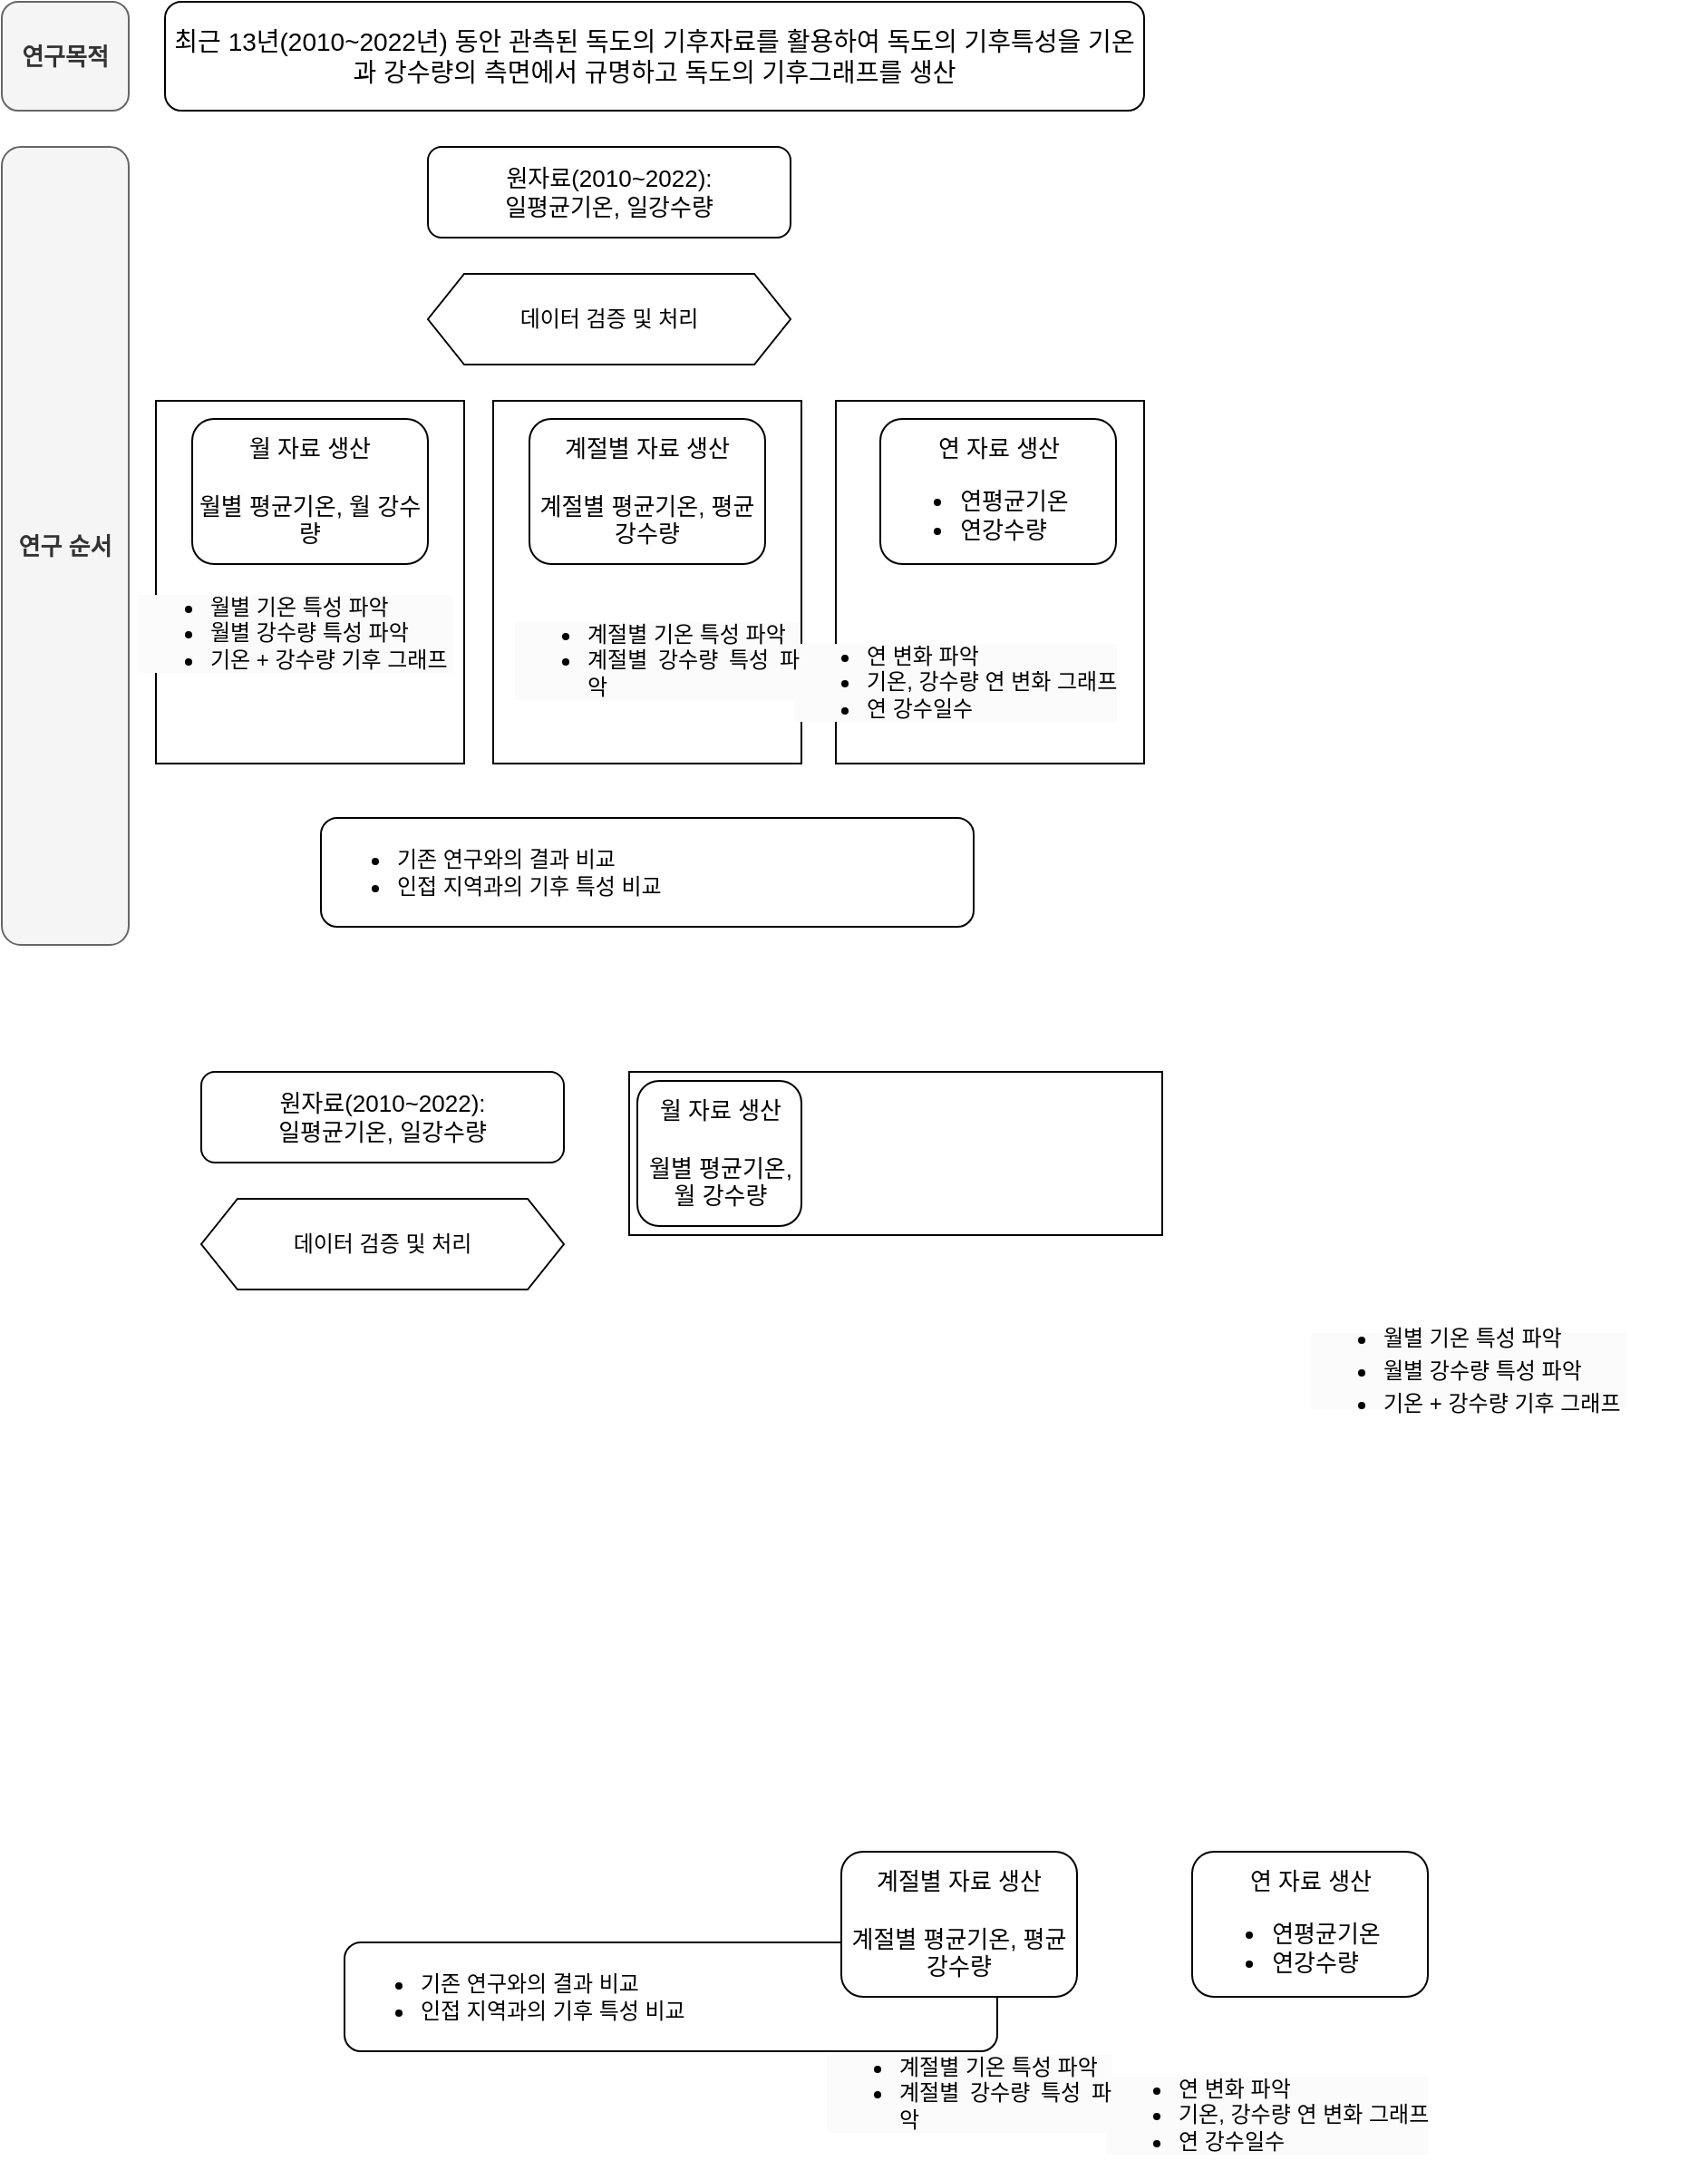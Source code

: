 <mxfile version="21.7.4" type="github">
  <diagram name="페이지-1" id="U3VvQ_S5iJKx1H4q6sBK">
    <mxGraphModel dx="1276" dy="681" grid="1" gridSize="10" guides="1" tooltips="1" connect="1" arrows="1" fold="1" page="1" pageScale="1" pageWidth="827" pageHeight="1169" math="0" shadow="0">
      <root>
        <mxCell id="0" />
        <mxCell id="1" parent="0" />
        <mxCell id="aakahUFlW3FEkS22ihH7-26" value="" style="rounded=0;whiteSpace=wrap;html=1;" vertex="1" parent="1">
          <mxGeometry x="480" y="240" width="170" height="200" as="geometry" />
        </mxCell>
        <mxCell id="aakahUFlW3FEkS22ihH7-25" value="" style="rounded=0;whiteSpace=wrap;html=1;" vertex="1" parent="1">
          <mxGeometry x="291" y="240" width="170" height="200" as="geometry" />
        </mxCell>
        <mxCell id="aakahUFlW3FEkS22ihH7-24" value="" style="rounded=0;whiteSpace=wrap;html=1;" vertex="1" parent="1">
          <mxGeometry x="105" y="240" width="170" height="200" as="geometry" />
        </mxCell>
        <mxCell id="aakahUFlW3FEkS22ihH7-1" value="&lt;h4&gt;연구목적&lt;/h4&gt;" style="rounded=1;whiteSpace=wrap;html=1;fontSize=13;fontStyle=1;fillColor=#f5f5f5;fontColor=#333333;strokeColor=#666666;" vertex="1" parent="1">
          <mxGeometry x="20" y="20" width="70" height="60" as="geometry" />
        </mxCell>
        <mxCell id="aakahUFlW3FEkS22ihH7-2" value="&lt;font style=&quot;font-size: 14px;&quot;&gt;최근 13년(2010~2022년) 동안 관측된 독도의 기후자료를 활용하여 독도의 기후특성을 기온과 강수량의 측면에서 규명하고 독도의 기후그래프를 생산&lt;/font&gt;" style="rounded=1;whiteSpace=wrap;html=1;" vertex="1" parent="1">
          <mxGeometry x="110" y="20" width="540" height="60" as="geometry" />
        </mxCell>
        <mxCell id="aakahUFlW3FEkS22ihH7-6" value="&lt;font style=&quot;font-size: 13px;&quot;&gt;원자료(2010~2022): &lt;br&gt;일평균기온, 일강수량&lt;/font&gt;" style="rounded=1;whiteSpace=wrap;html=1;" vertex="1" parent="1">
          <mxGeometry x="255" y="100" width="200" height="50" as="geometry" />
        </mxCell>
        <mxCell id="aakahUFlW3FEkS22ihH7-9" value="&lt;ul&gt;&lt;li&gt;기존 연구와의 결과 비교&lt;/li&gt;&lt;li&gt;인접 지역과의 기후 특성 비교&lt;/li&gt;&lt;/ul&gt;" style="rounded=1;whiteSpace=wrap;html=1;align=left;" vertex="1" parent="1">
          <mxGeometry x="196" y="470" width="360" height="60" as="geometry" />
        </mxCell>
        <mxCell id="aakahUFlW3FEkS22ihH7-10" value="&lt;h4&gt;연구 순서&lt;/h4&gt;" style="rounded=1;whiteSpace=wrap;html=1;fontSize=13;fontStyle=1;fillColor=#f5f5f5;fontColor=#333333;strokeColor=#666666;" vertex="1" parent="1">
          <mxGeometry x="20" y="100" width="70" height="440" as="geometry" />
        </mxCell>
        <mxCell id="aakahUFlW3FEkS22ihH7-13" value="데이터 검증 및 처리" style="shape=hexagon;perimeter=hexagonPerimeter2;whiteSpace=wrap;html=1;fixedSize=1;" vertex="1" parent="1">
          <mxGeometry x="255" y="170" width="200" height="50" as="geometry" />
        </mxCell>
        <mxCell id="aakahUFlW3FEkS22ihH7-14" value="&lt;font style=&quot;font-size: 13px;&quot;&gt;월 자료 생산&lt;br&gt;&lt;br&gt;월별 평균기온, 월 강수량&lt;br&gt;&lt;/font&gt;" style="rounded=1;whiteSpace=wrap;html=1;" vertex="1" parent="1">
          <mxGeometry x="125" y="250" width="130" height="80" as="geometry" />
        </mxCell>
        <mxCell id="aakahUFlW3FEkS22ihH7-15" value="&lt;font style=&quot;font-size: 13px;&quot;&gt;계절별 자료 생산&lt;br&gt;&lt;br&gt;계절별 평균기온, 평균강수량&lt;br&gt;&lt;/font&gt;" style="rounded=1;whiteSpace=wrap;html=1;" vertex="1" parent="1">
          <mxGeometry x="311" y="250" width="130" height="80" as="geometry" />
        </mxCell>
        <mxCell id="aakahUFlW3FEkS22ihH7-16" value="&lt;span style=&quot;font-size: 13px;&quot;&gt;연 자료 생산&lt;br&gt;&lt;br&gt;&lt;br&gt;&lt;br&gt;&lt;/span&gt;" style="rounded=1;whiteSpace=wrap;html=1;spacingLeft=0;" vertex="1" parent="1">
          <mxGeometry x="504.5" y="250" width="130" height="80" as="geometry" />
        </mxCell>
        <mxCell id="aakahUFlW3FEkS22ihH7-18" value="&lt;ul style=&quot;border-color: var(--border-color); color: rgb(0, 0, 0); font-family: Helvetica; font-size: 13px; font-style: normal; font-variant-ligatures: normal; font-variant-caps: normal; font-weight: 400; letter-spacing: normal; orphans: 2; text-align: center; text-indent: 0px; text-transform: none; widows: 2; word-spacing: 0px; -webkit-text-stroke-width: 0px; text-decoration-thickness: initial; text-decoration-style: initial; text-decoration-color: initial;&quot;&gt;&lt;li style=&quot;border-color: var(--border-color); text-align: justify;&quot;&gt;&lt;span style=&quot;border-color: var(--border-color); font-size: 13px;&quot;&gt;연평균기온&lt;/span&gt;&lt;/li&gt;&lt;li style=&quot;border-color: var(--border-color); text-align: justify;&quot;&gt;&lt;span style=&quot;border-color: var(--border-color); font-size: 13px;&quot;&gt;연강수량&lt;/span&gt;&lt;/li&gt;&lt;/ul&gt;" style="text;whiteSpace=wrap;html=1;labelBackgroundColor=none;labelPosition=center;verticalLabelPosition=middle;align=center;verticalAlign=middle;rounded=0;fillColor=none;" vertex="1" parent="1">
          <mxGeometry x="495.5" y="278" width="125" height="50" as="geometry" />
        </mxCell>
        <mxCell id="aakahUFlW3FEkS22ihH7-20" value="&lt;ul style=&quot;border-color: var(--border-color); color: rgb(0, 0, 0); font-family: Helvetica; font-size: 12px; font-style: normal; font-variant-ligatures: normal; font-variant-caps: normal; font-weight: 400; letter-spacing: normal; orphans: 2; text-align: left; text-indent: 0px; text-transform: none; widows: 2; word-spacing: 0px; -webkit-text-stroke-width: 0px; text-decoration-thickness: initial; text-decoration-style: initial; text-decoration-color: initial; background-color: rgb(251, 251, 251);&quot;&gt;&lt;li style=&quot;border-color: var(--border-color); text-align: justify;&quot;&gt;연 변화 파악&lt;/li&gt;&lt;li style=&quot;border-color: var(--border-color); text-align: justify;&quot;&gt;기온, 강수량 연 변화 그래프&lt;/li&gt;&lt;li style=&quot;border-color: var(--border-color); text-align: justify;&quot;&gt;연 강수일수&lt;/li&gt;&lt;/ul&gt;" style="text;whiteSpace=wrap;html=1;" vertex="1" parent="1">
          <mxGeometry x="455" y="355" width="200" height="70" as="geometry" />
        </mxCell>
        <mxCell id="aakahUFlW3FEkS22ihH7-21" value="&lt;ul style=&quot;border-color: var(--border-color); color: rgb(0, 0, 0); font-family: Helvetica; font-size: 12px; font-style: normal; font-variant-ligatures: normal; font-variant-caps: normal; font-weight: 400; letter-spacing: normal; orphans: 2; text-align: left; text-indent: 0px; text-transform: none; widows: 2; word-spacing: 0px; -webkit-text-stroke-width: 0px; text-decoration-thickness: initial; text-decoration-style: initial; text-decoration-color: initial; background-color: rgb(251, 251, 251);&quot;&gt;&lt;li style=&quot;border-color: var(--border-color); text-align: justify;&quot;&gt;계절별 기온 특성 파악&lt;/li&gt;&lt;li style=&quot;border-color: var(--border-color); text-align: justify;&quot;&gt;계절별 강수량 특성 파악&lt;/li&gt;&lt;/ul&gt;" style="text;whiteSpace=wrap;html=1;" vertex="1" parent="1">
          <mxGeometry x="301" y="343" width="159" height="87" as="geometry" />
        </mxCell>
        <mxCell id="aakahUFlW3FEkS22ihH7-22" value="&lt;ul style=&quot;border-color: var(--border-color); font-family: Helvetica; font-size: 12px; font-style: normal; font-variant-ligatures: normal; font-variant-caps: normal; font-weight: 400; letter-spacing: normal; orphans: 2; text-indent: 0px; text-transform: none; widows: 2; word-spacing: 0px; -webkit-text-stroke-width: 0px; text-decoration-thickness: initial; text-decoration-style: initial; text-decoration-color: initial; background-color: rgb(251, 251, 251);&quot;&gt;&lt;li style=&quot;border-color: var(--border-color);&quot;&gt;월별 기온 특성 파악&lt;/li&gt;&lt;li style=&quot;border-color: var(--border-color);&quot;&gt;월별 강수량 특성 파악&lt;/li&gt;&lt;li style=&quot;border-color: var(--border-color);&quot;&gt;기온 + 강수량 기후 그래프&amp;nbsp;&lt;/li&gt;&lt;/ul&gt;" style="text;html=1;spacingLeft=-17;whiteSpace=wrap;labelBorderColor=none;align=left;glass=0;rounded=0;shadow=0;fillColor=none;" vertex="1" parent="1">
          <mxGeometry x="110" y="328" width="170" height="100" as="geometry" />
        </mxCell>
        <mxCell id="aakahUFlW3FEkS22ihH7-30" value="" style="rounded=0;whiteSpace=wrap;html=1;" vertex="1" parent="1">
          <mxGeometry x="366" y="610" width="294" height="90" as="geometry" />
        </mxCell>
        <mxCell id="aakahUFlW3FEkS22ihH7-31" value="&lt;font style=&quot;font-size: 13px;&quot;&gt;원자료(2010~2022): &lt;br&gt;일평균기온, 일강수량&lt;/font&gt;" style="rounded=1;whiteSpace=wrap;html=1;" vertex="1" parent="1">
          <mxGeometry x="130" y="610" width="200" height="50" as="geometry" />
        </mxCell>
        <mxCell id="aakahUFlW3FEkS22ihH7-32" value="&lt;ul&gt;&lt;li&gt;기존 연구와의 결과 비교&lt;/li&gt;&lt;li&gt;인접 지역과의 기후 특성 비교&lt;/li&gt;&lt;/ul&gt;" style="rounded=1;whiteSpace=wrap;html=1;align=left;" vertex="1" parent="1">
          <mxGeometry x="209" y="1090" width="360" height="60" as="geometry" />
        </mxCell>
        <mxCell id="aakahUFlW3FEkS22ihH7-33" value="데이터 검증 및 처리" style="shape=hexagon;perimeter=hexagonPerimeter2;whiteSpace=wrap;html=1;fixedSize=1;" vertex="1" parent="1">
          <mxGeometry x="130" y="680" width="200" height="50" as="geometry" />
        </mxCell>
        <mxCell id="aakahUFlW3FEkS22ihH7-34" value="&lt;font style=&quot;font-size: 13px;&quot;&gt;월 자료 생산&lt;br&gt;&lt;br&gt;월별 평균기온, 월 강수량&lt;br&gt;&lt;/font&gt;" style="rounded=1;whiteSpace=wrap;html=1;" vertex="1" parent="1">
          <mxGeometry x="370.5" y="615" width="90.5" height="80" as="geometry" />
        </mxCell>
        <mxCell id="aakahUFlW3FEkS22ihH7-35" value="&lt;font style=&quot;font-size: 13px;&quot;&gt;계절별 자료 생산&lt;br&gt;&lt;br&gt;계절별 평균기온, 평균강수량&lt;br&gt;&lt;/font&gt;" style="rounded=1;whiteSpace=wrap;html=1;" vertex="1" parent="1">
          <mxGeometry x="483" y="1040" width="130" height="80" as="geometry" />
        </mxCell>
        <mxCell id="aakahUFlW3FEkS22ihH7-36" value="&lt;span style=&quot;font-size: 13px;&quot;&gt;연 자료 생산&lt;br&gt;&lt;br&gt;&lt;br&gt;&lt;br&gt;&lt;/span&gt;" style="rounded=1;whiteSpace=wrap;html=1;spacingLeft=0;" vertex="1" parent="1">
          <mxGeometry x="676.5" y="1040" width="130" height="80" as="geometry" />
        </mxCell>
        <mxCell id="aakahUFlW3FEkS22ihH7-37" value="&lt;ul style=&quot;border-color: var(--border-color); color: rgb(0, 0, 0); font-family: Helvetica; font-size: 13px; font-style: normal; font-variant-ligatures: normal; font-variant-caps: normal; font-weight: 400; letter-spacing: normal; orphans: 2; text-align: center; text-indent: 0px; text-transform: none; widows: 2; word-spacing: 0px; -webkit-text-stroke-width: 0px; text-decoration-thickness: initial; text-decoration-style: initial; text-decoration-color: initial;&quot;&gt;&lt;li style=&quot;border-color: var(--border-color); text-align: justify;&quot;&gt;&lt;span style=&quot;border-color: var(--border-color); font-size: 13px;&quot;&gt;연평균기온&lt;/span&gt;&lt;/li&gt;&lt;li style=&quot;border-color: var(--border-color); text-align: justify;&quot;&gt;&lt;span style=&quot;border-color: var(--border-color); font-size: 13px;&quot;&gt;연강수량&lt;/span&gt;&lt;/li&gt;&lt;/ul&gt;" style="text;whiteSpace=wrap;html=1;labelBackgroundColor=none;labelPosition=center;verticalLabelPosition=middle;align=center;verticalAlign=middle;rounded=0;fillColor=none;" vertex="1" parent="1">
          <mxGeometry x="667.5" y="1068" width="125" height="50" as="geometry" />
        </mxCell>
        <mxCell id="aakahUFlW3FEkS22ihH7-38" value="&lt;ul style=&quot;border-color: var(--border-color); color: rgb(0, 0, 0); font-family: Helvetica; font-size: 12px; font-style: normal; font-variant-ligatures: normal; font-variant-caps: normal; font-weight: 400; letter-spacing: normal; orphans: 2; text-align: left; text-indent: 0px; text-transform: none; widows: 2; word-spacing: 0px; -webkit-text-stroke-width: 0px; text-decoration-thickness: initial; text-decoration-style: initial; text-decoration-color: initial; background-color: rgb(251, 251, 251);&quot;&gt;&lt;li style=&quot;border-color: var(--border-color); text-align: justify;&quot;&gt;연 변화 파악&lt;/li&gt;&lt;li style=&quot;border-color: var(--border-color); text-align: justify;&quot;&gt;기온, 강수량 연 변화 그래프&lt;/li&gt;&lt;li style=&quot;border-color: var(--border-color); text-align: justify;&quot;&gt;연 강수일수&lt;/li&gt;&lt;/ul&gt;" style="text;whiteSpace=wrap;html=1;" vertex="1" parent="1">
          <mxGeometry x="627" y="1145" width="200" height="70" as="geometry" />
        </mxCell>
        <mxCell id="aakahUFlW3FEkS22ihH7-39" value="&lt;ul style=&quot;border-color: var(--border-color); color: rgb(0, 0, 0); font-family: Helvetica; font-size: 12px; font-style: normal; font-variant-ligatures: normal; font-variant-caps: normal; font-weight: 400; letter-spacing: normal; orphans: 2; text-align: left; text-indent: 0px; text-transform: none; widows: 2; word-spacing: 0px; -webkit-text-stroke-width: 0px; text-decoration-thickness: initial; text-decoration-style: initial; text-decoration-color: initial; background-color: rgb(251, 251, 251);&quot;&gt;&lt;li style=&quot;border-color: var(--border-color); text-align: justify;&quot;&gt;계절별 기온 특성 파악&lt;/li&gt;&lt;li style=&quot;border-color: var(--border-color); text-align: justify;&quot;&gt;계절별 강수량 특성 파악&lt;/li&gt;&lt;/ul&gt;" style="text;whiteSpace=wrap;html=1;" vertex="1" parent="1">
          <mxGeometry x="473" y="1133" width="159" height="87" as="geometry" />
        </mxCell>
        <mxCell id="aakahUFlW3FEkS22ihH7-41" value="&lt;h5 style=&quot;border-color: var(--border-color); color: rgb(0, 0, 0); font-family: Helvetica; font-style: normal; font-variant-ligatures: normal; font-variant-caps: normal; letter-spacing: normal; orphans: 2; text-align: left; text-indent: 0px; text-transform: none; widows: 2; word-spacing: 0px; -webkit-text-stroke-width: 0px; background-color: rgb(251, 251, 251); text-decoration-thickness: initial; text-decoration-style: initial; text-decoration-color: initial; line-height: 50%;&quot;&gt;&lt;ul style=&quot;border-color: var(--border-color); font-family: Helvetica; font-size: 12px; font-style: normal; font-variant-ligatures: normal; font-variant-caps: normal; font-weight: 400; letter-spacing: normal; orphans: 2; text-indent: 0px; text-transform: none; widows: 2; word-spacing: 0px; -webkit-text-stroke-width: 0px; text-decoration-thickness: initial; text-decoration-style: initial; text-decoration-color: initial; background-color: rgb(251, 251, 251); line-height: 50%;&quot;&gt;&lt;li style=&quot;border-color: var(--border-color);&quot;&gt;월별 기온 특성 파악&lt;/li&gt;&lt;/ul&gt;&lt;ul style=&quot;border-color: var(--border-color); font-family: Helvetica; font-size: 12px; font-style: normal; font-variant-ligatures: normal; font-variant-caps: normal; font-weight: 400; letter-spacing: normal; orphans: 2; text-indent: 0px; text-transform: none; widows: 2; word-spacing: 0px; -webkit-text-stroke-width: 0px; text-decoration-thickness: initial; text-decoration-style: initial; text-decoration-color: initial; background-color: rgb(251, 251, 251); line-height: 50%;&quot;&gt;&lt;li style=&quot;border-color: var(--border-color);&quot;&gt;월별 강수량 특성 파악&lt;/li&gt;&lt;/ul&gt;&lt;ul style=&quot;border-color: var(--border-color); font-family: Helvetica; font-size: 12px; font-style: normal; font-variant-ligatures: normal; font-variant-caps: normal; font-weight: 400; letter-spacing: normal; orphans: 2; text-indent: 0px; text-transform: none; widows: 2; word-spacing: 0px; -webkit-text-stroke-width: 0px; text-decoration-thickness: initial; text-decoration-style: initial; text-decoration-color: initial; background-color: rgb(251, 251, 251); line-height: 50%;&quot;&gt;&lt;li style=&quot;border-color: var(--border-color);&quot;&gt;기온 + 강수량 기후 그래프&amp;nbsp;&lt;/li&gt;&lt;/ul&gt;&lt;/h5&gt;" style="text;whiteSpace=wrap;html=1;" vertex="1" parent="1">
          <mxGeometry x="740" y="730" width="220" height="130" as="geometry" />
        </mxCell>
      </root>
    </mxGraphModel>
  </diagram>
</mxfile>
